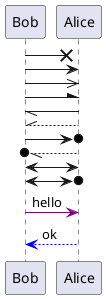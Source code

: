 @startuml
Bob ->x Alice
Bob -> Alice
Bob ->> Alice
Bob -\ Alice
Bob \\- Alice
Bob //-- Alice

Bob ->o Alice
Bob o\\-- Alice

Bob <-> Alice
Bob <->o Alice
Bob -[#purple]> Alice : hello
Alice -[#0000FF]->Bob : ok
@enduml